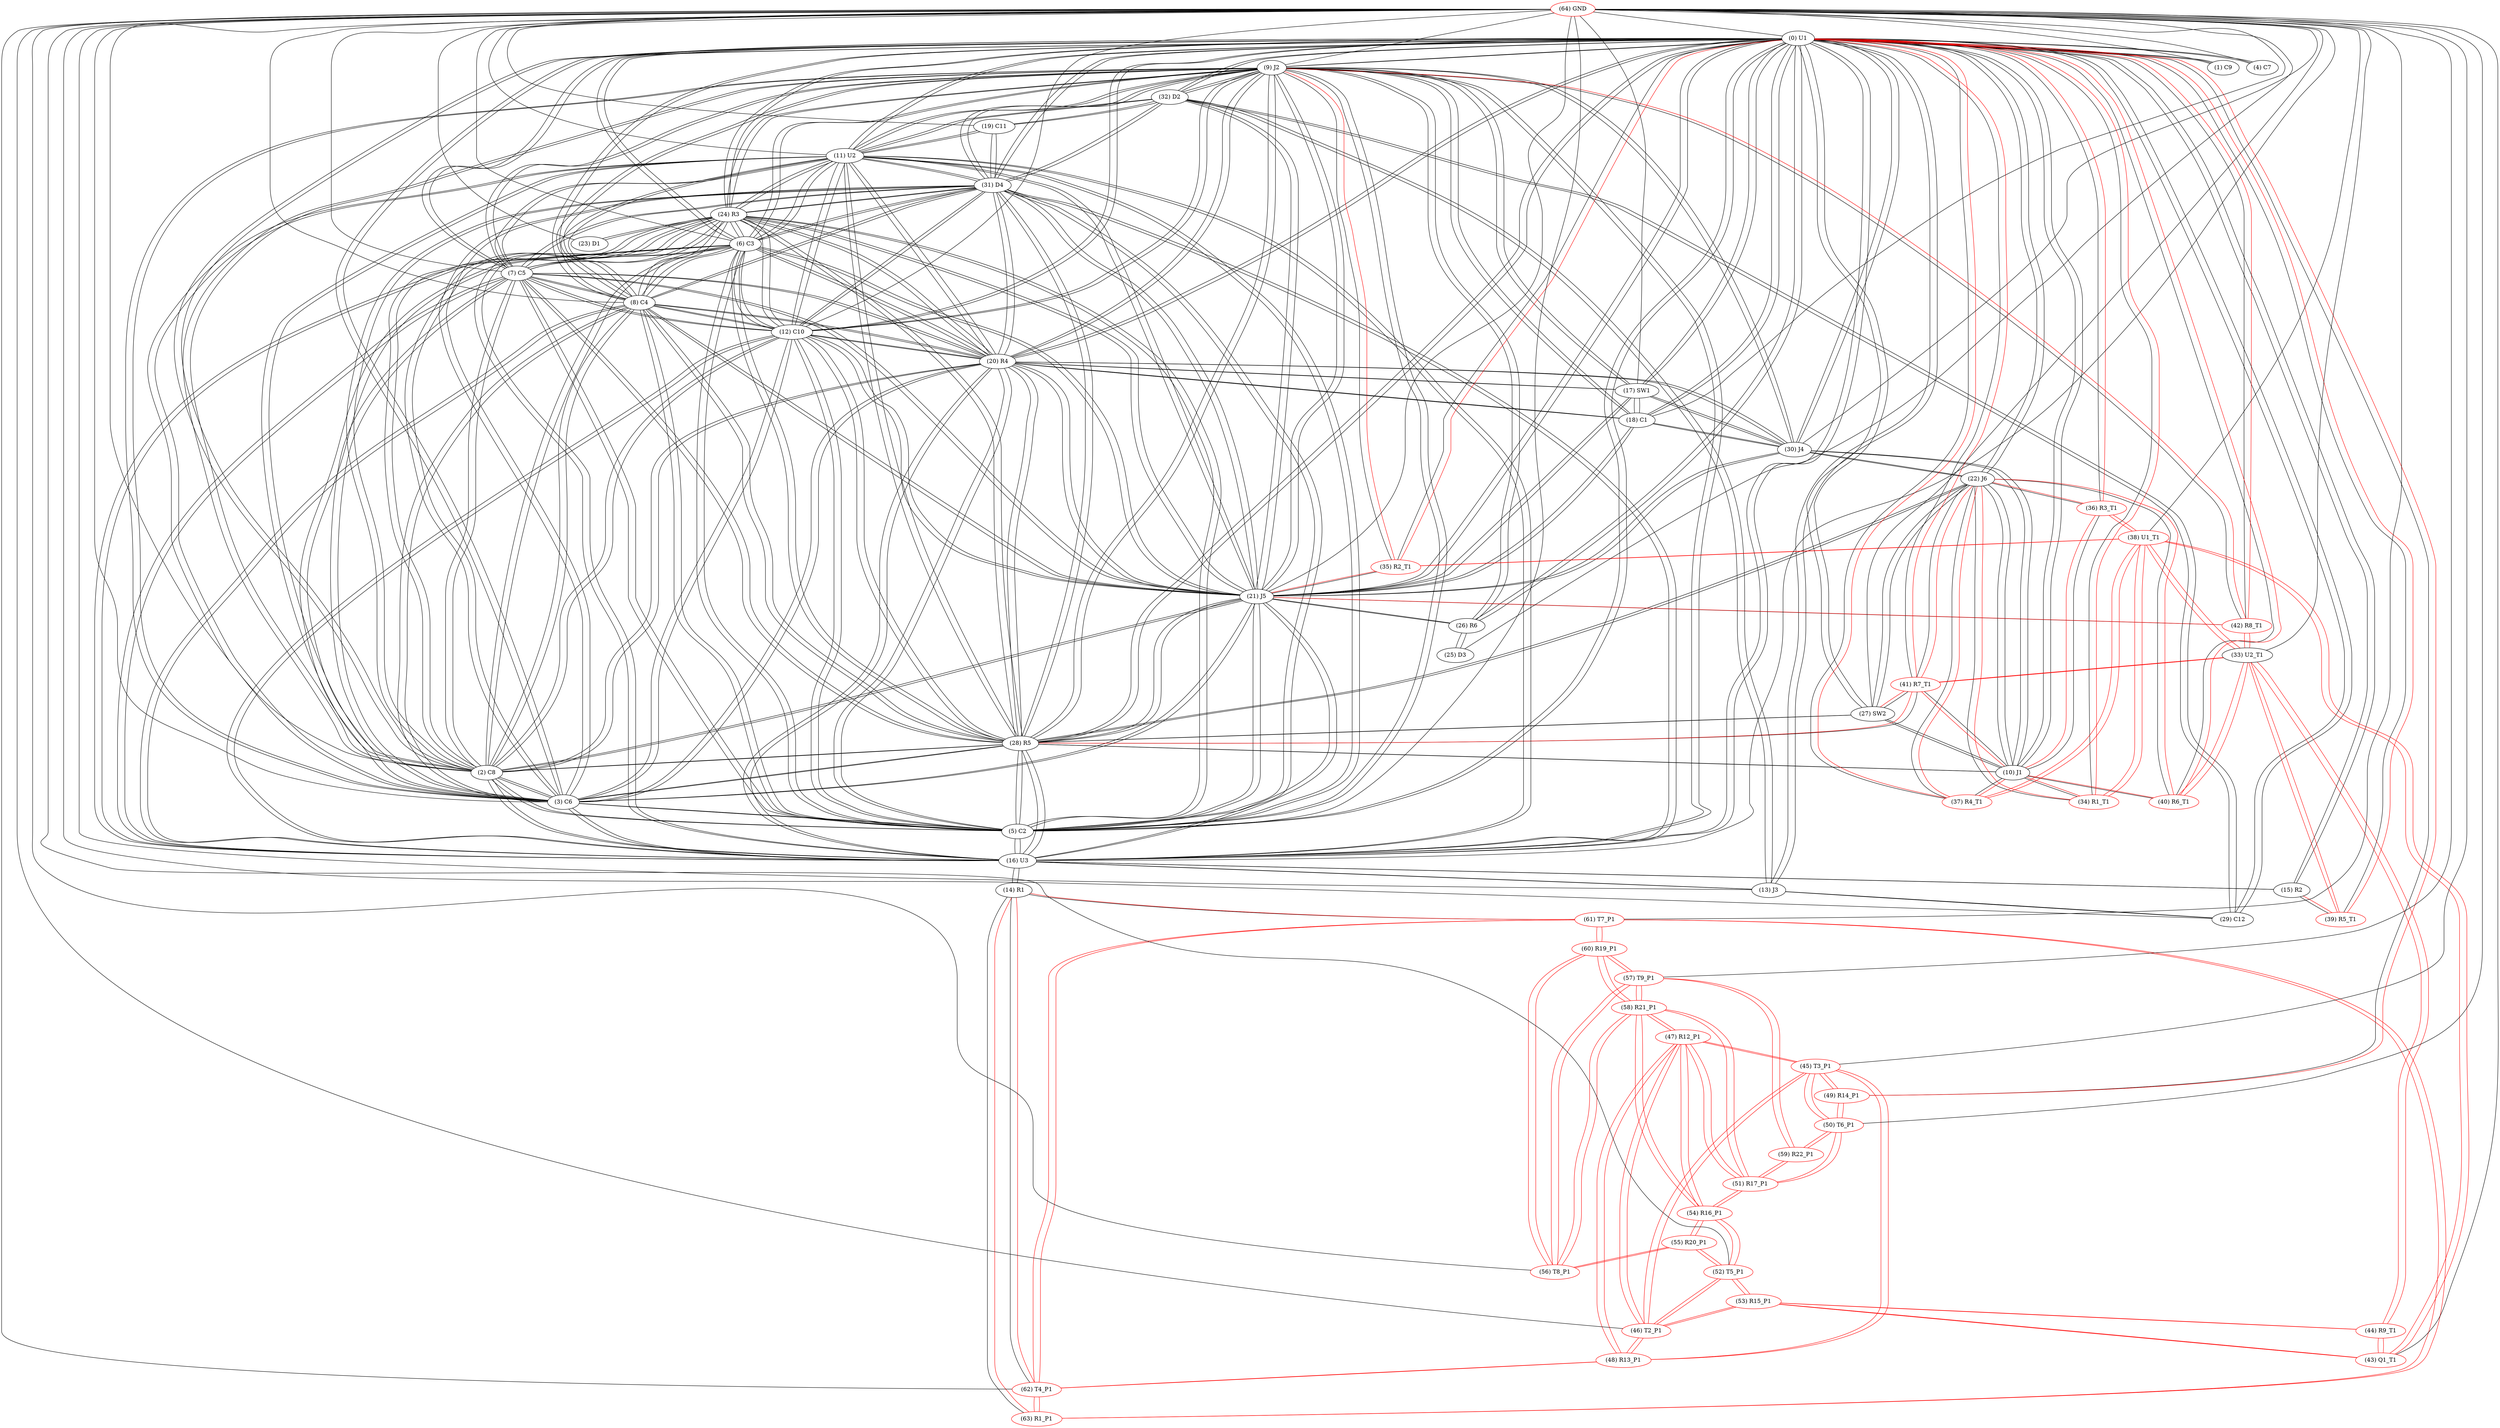 graph {
	0 [label="(0) U1"]
	9 [label="(9) J2"]
	21 [label="(21) J5"]
	26 [label="(26) R6"]
	10 [label="(10) J1"]
	28 [label="(28) R5"]
	22 [label="(22) J6"]
	27 [label="(27) SW2"]
	41 [label="(41) R7_T1"]
	16 [label="(16) U3"]
	5 [label="(5) C2"]
	3 [label="(3) C6"]
	2 [label="(2) C8"]
	20 [label="(20) R4"]
	12 [label="(12) C10"]
	8 [label="(8) C4"]
	11 [label="(11) U2"]
	7 [label="(7) C5"]
	6 [label="(6) C3"]
	24 [label="(24) R3"]
	31 [label="(31) D4"]
	1 [label="(1) C9"]
	35 [label="(35) R2_T1"]
	42 [label="(42) R8_T1"]
	40 [label="(40) R6_T1"]
	37 [label="(37) R4_T1"]
	30 [label="(30) J4"]
	34 [label="(34) R1_T1"]
	4 [label="(4) C7"]
	18 [label="(18) C1"]
	17 [label="(17) SW1"]
	13 [label="(13) J3"]
	32 [label="(32) D2"]
	29 [label="(29) C12"]
	15 [label="(15) R2"]
	39 [label="(39) R5_T1"]
	49 [label="(49) R14_P1"]
	36 [label="(36) R3_T1"]
	1 [label="(1) C9"]
	0 [label="(0) U1"]
	2 [label="(2) C8"]
	9 [label="(9) J2"]
	0 [label="(0) U1"]
	16 [label="(16) U3"]
	5 [label="(5) C2"]
	3 [label="(3) C6"]
	20 [label="(20) R4"]
	12 [label="(12) C10"]
	8 [label="(8) C4"]
	11 [label="(11) U2"]
	7 [label="(7) C5"]
	6 [label="(6) C3"]
	24 [label="(24) R3"]
	31 [label="(31) D4"]
	21 [label="(21) J5"]
	28 [label="(28) R5"]
	3 [label="(3) C6"]
	9 [label="(9) J2"]
	0 [label="(0) U1"]
	16 [label="(16) U3"]
	5 [label="(5) C2"]
	2 [label="(2) C8"]
	20 [label="(20) R4"]
	12 [label="(12) C10"]
	8 [label="(8) C4"]
	11 [label="(11) U2"]
	7 [label="(7) C5"]
	6 [label="(6) C3"]
	24 [label="(24) R3"]
	31 [label="(31) D4"]
	21 [label="(21) J5"]
	28 [label="(28) R5"]
	4 [label="(4) C7"]
	0 [label="(0) U1"]
	5 [label="(5) C2"]
	9 [label="(9) J2"]
	0 [label="(0) U1"]
	16 [label="(16) U3"]
	3 [label="(3) C6"]
	2 [label="(2) C8"]
	20 [label="(20) R4"]
	12 [label="(12) C10"]
	8 [label="(8) C4"]
	11 [label="(11) U2"]
	7 [label="(7) C5"]
	6 [label="(6) C3"]
	24 [label="(24) R3"]
	31 [label="(31) D4"]
	21 [label="(21) J5"]
	28 [label="(28) R5"]
	6 [label="(6) C3"]
	9 [label="(9) J2"]
	0 [label="(0) U1"]
	16 [label="(16) U3"]
	5 [label="(5) C2"]
	3 [label="(3) C6"]
	2 [label="(2) C8"]
	20 [label="(20) R4"]
	12 [label="(12) C10"]
	8 [label="(8) C4"]
	11 [label="(11) U2"]
	7 [label="(7) C5"]
	24 [label="(24) R3"]
	31 [label="(31) D4"]
	21 [label="(21) J5"]
	28 [label="(28) R5"]
	7 [label="(7) C5"]
	9 [label="(9) J2"]
	0 [label="(0) U1"]
	16 [label="(16) U3"]
	5 [label="(5) C2"]
	3 [label="(3) C6"]
	2 [label="(2) C8"]
	20 [label="(20) R4"]
	12 [label="(12) C10"]
	8 [label="(8) C4"]
	11 [label="(11) U2"]
	6 [label="(6) C3"]
	24 [label="(24) R3"]
	31 [label="(31) D4"]
	21 [label="(21) J5"]
	28 [label="(28) R5"]
	8 [label="(8) C4"]
	9 [label="(9) J2"]
	0 [label="(0) U1"]
	16 [label="(16) U3"]
	5 [label="(5) C2"]
	3 [label="(3) C6"]
	2 [label="(2) C8"]
	20 [label="(20) R4"]
	12 [label="(12) C10"]
	11 [label="(11) U2"]
	7 [label="(7) C5"]
	6 [label="(6) C3"]
	24 [label="(24) R3"]
	31 [label="(31) D4"]
	21 [label="(21) J5"]
	28 [label="(28) R5"]
	9 [label="(9) J2"]
	0 [label="(0) U1"]
	21 [label="(21) J5"]
	26 [label="(26) R6"]
	16 [label="(16) U3"]
	5 [label="(5) C2"]
	3 [label="(3) C6"]
	2 [label="(2) C8"]
	20 [label="(20) R4"]
	12 [label="(12) C10"]
	8 [label="(8) C4"]
	11 [label="(11) U2"]
	7 [label="(7) C5"]
	6 [label="(6) C3"]
	24 [label="(24) R3"]
	31 [label="(31) D4"]
	28 [label="(28) R5"]
	32 [label="(32) D2"]
	35 [label="(35) R2_T1"]
	42 [label="(42) R8_T1"]
	18 [label="(18) C1"]
	30 [label="(30) J4"]
	17 [label="(17) SW1"]
	10 [label="(10) J1"]
	28 [label="(28) R5"]
	0 [label="(0) U1"]
	22 [label="(22) J6"]
	27 [label="(27) SW2"]
	41 [label="(41) R7_T1"]
	40 [label="(40) R6_T1"]
	37 [label="(37) R4_T1"]
	30 [label="(30) J4"]
	34 [label="(34) R1_T1"]
	36 [label="(36) R3_T1"]
	11 [label="(11) U2"]
	9 [label="(9) J2"]
	0 [label="(0) U1"]
	16 [label="(16) U3"]
	5 [label="(5) C2"]
	3 [label="(3) C6"]
	2 [label="(2) C8"]
	20 [label="(20) R4"]
	12 [label="(12) C10"]
	8 [label="(8) C4"]
	7 [label="(7) C5"]
	6 [label="(6) C3"]
	24 [label="(24) R3"]
	31 [label="(31) D4"]
	21 [label="(21) J5"]
	28 [label="(28) R5"]
	19 [label="(19) C11"]
	32 [label="(32) D2"]
	12 [label="(12) C10"]
	9 [label="(9) J2"]
	0 [label="(0) U1"]
	16 [label="(16) U3"]
	5 [label="(5) C2"]
	3 [label="(3) C6"]
	2 [label="(2) C8"]
	20 [label="(20) R4"]
	8 [label="(8) C4"]
	11 [label="(11) U2"]
	7 [label="(7) C5"]
	6 [label="(6) C3"]
	24 [label="(24) R3"]
	31 [label="(31) D4"]
	21 [label="(21) J5"]
	28 [label="(28) R5"]
	13 [label="(13) J3"]
	0 [label="(0) U1"]
	32 [label="(32) D2"]
	29 [label="(29) C12"]
	16 [label="(16) U3"]
	14 [label="(14) R1"]
	16 [label="(16) U3"]
	63 [label="(63) R1_P1"]
	62 [label="(62) T4_P1"]
	61 [label="(61) T7_P1"]
	15 [label="(15) R2"]
	16 [label="(16) U3"]
	0 [label="(0) U1"]
	39 [label="(39) R5_T1"]
	16 [label="(16) U3"]
	9 [label="(9) J2"]
	0 [label="(0) U1"]
	5 [label="(5) C2"]
	3 [label="(3) C6"]
	2 [label="(2) C8"]
	20 [label="(20) R4"]
	12 [label="(12) C10"]
	8 [label="(8) C4"]
	11 [label="(11) U2"]
	7 [label="(7) C5"]
	6 [label="(6) C3"]
	24 [label="(24) R3"]
	31 [label="(31) D4"]
	21 [label="(21) J5"]
	28 [label="(28) R5"]
	14 [label="(14) R1"]
	15 [label="(15) R2"]
	13 [label="(13) J3"]
	17 [label="(17) SW1"]
	18 [label="(18) C1"]
	0 [label="(0) U1"]
	30 [label="(30) J4"]
	21 [label="(21) J5"]
	20 [label="(20) R4"]
	9 [label="(9) J2"]
	18 [label="(18) C1"]
	0 [label="(0) U1"]
	30 [label="(30) J4"]
	21 [label="(21) J5"]
	17 [label="(17) SW1"]
	20 [label="(20) R4"]
	9 [label="(9) J2"]
	19 [label="(19) C11"]
	32 [label="(32) D2"]
	31 [label="(31) D4"]
	11 [label="(11) U2"]
	20 [label="(20) R4"]
	9 [label="(9) J2"]
	0 [label="(0) U1"]
	16 [label="(16) U3"]
	5 [label="(5) C2"]
	3 [label="(3) C6"]
	2 [label="(2) C8"]
	12 [label="(12) C10"]
	8 [label="(8) C4"]
	11 [label="(11) U2"]
	7 [label="(7) C5"]
	6 [label="(6) C3"]
	24 [label="(24) R3"]
	31 [label="(31) D4"]
	21 [label="(21) J5"]
	28 [label="(28) R5"]
	18 [label="(18) C1"]
	30 [label="(30) J4"]
	17 [label="(17) SW1"]
	21 [label="(21) J5"]
	9 [label="(9) J2"]
	0 [label="(0) U1"]
	26 [label="(26) R6"]
	16 [label="(16) U3"]
	5 [label="(5) C2"]
	3 [label="(3) C6"]
	2 [label="(2) C8"]
	20 [label="(20) R4"]
	12 [label="(12) C10"]
	8 [label="(8) C4"]
	11 [label="(11) U2"]
	7 [label="(7) C5"]
	6 [label="(6) C3"]
	24 [label="(24) R3"]
	31 [label="(31) D4"]
	28 [label="(28) R5"]
	32 [label="(32) D2"]
	35 [label="(35) R2_T1"]
	42 [label="(42) R8_T1"]
	18 [label="(18) C1"]
	30 [label="(30) J4"]
	17 [label="(17) SW1"]
	22 [label="(22) J6"]
	10 [label="(10) J1"]
	28 [label="(28) R5"]
	0 [label="(0) U1"]
	27 [label="(27) SW2"]
	41 [label="(41) R7_T1"]
	40 [label="(40) R6_T1"]
	37 [label="(37) R4_T1"]
	30 [label="(30) J4"]
	34 [label="(34) R1_T1"]
	36 [label="(36) R3_T1"]
	23 [label="(23) D1"]
	24 [label="(24) R3"]
	24 [label="(24) R3"]
	9 [label="(9) J2"]
	0 [label="(0) U1"]
	16 [label="(16) U3"]
	5 [label="(5) C2"]
	3 [label="(3) C6"]
	2 [label="(2) C8"]
	20 [label="(20) R4"]
	12 [label="(12) C10"]
	8 [label="(8) C4"]
	11 [label="(11) U2"]
	7 [label="(7) C5"]
	6 [label="(6) C3"]
	31 [label="(31) D4"]
	21 [label="(21) J5"]
	28 [label="(28) R5"]
	23 [label="(23) D1"]
	25 [label="(25) D3"]
	26 [label="(26) R6"]
	26 [label="(26) R6"]
	25 [label="(25) D3"]
	9 [label="(9) J2"]
	0 [label="(0) U1"]
	21 [label="(21) J5"]
	27 [label="(27) SW2"]
	10 [label="(10) J1"]
	28 [label="(28) R5"]
	0 [label="(0) U1"]
	22 [label="(22) J6"]
	41 [label="(41) R7_T1"]
	28 [label="(28) R5"]
	10 [label="(10) J1"]
	0 [label="(0) U1"]
	22 [label="(22) J6"]
	27 [label="(27) SW2"]
	41 [label="(41) R7_T1"]
	9 [label="(9) J2"]
	16 [label="(16) U3"]
	5 [label="(5) C2"]
	3 [label="(3) C6"]
	2 [label="(2) C8"]
	20 [label="(20) R4"]
	12 [label="(12) C10"]
	8 [label="(8) C4"]
	11 [label="(11) U2"]
	7 [label="(7) C5"]
	6 [label="(6) C3"]
	24 [label="(24) R3"]
	31 [label="(31) D4"]
	21 [label="(21) J5"]
	29 [label="(29) C12"]
	0 [label="(0) U1"]
	13 [label="(13) J3"]
	32 [label="(32) D2"]
	30 [label="(30) J4"]
	22 [label="(22) J6"]
	10 [label="(10) J1"]
	0 [label="(0) U1"]
	18 [label="(18) C1"]
	21 [label="(21) J5"]
	17 [label="(17) SW1"]
	20 [label="(20) R4"]
	9 [label="(9) J2"]
	31 [label="(31) D4"]
	9 [label="(9) J2"]
	0 [label="(0) U1"]
	16 [label="(16) U3"]
	5 [label="(5) C2"]
	3 [label="(3) C6"]
	2 [label="(2) C8"]
	20 [label="(20) R4"]
	12 [label="(12) C10"]
	8 [label="(8) C4"]
	11 [label="(11) U2"]
	7 [label="(7) C5"]
	6 [label="(6) C3"]
	24 [label="(24) R3"]
	21 [label="(21) J5"]
	28 [label="(28) R5"]
	19 [label="(19) C11"]
	32 [label="(32) D2"]
	32 [label="(32) D2"]
	9 [label="(9) J2"]
	21 [label="(21) J5"]
	0 [label="(0) U1"]
	13 [label="(13) J3"]
	29 [label="(29) C12"]
	19 [label="(19) C11"]
	31 [label="(31) D4"]
	11 [label="(11) U2"]
	33 [label="(33) U2_T1"]
	42 [label="(42) R8_T1"]
	41 [label="(41) R7_T1"]
	40 [label="(40) R6_T1"]
	39 [label="(39) R5_T1"]
	38 [label="(38) U1_T1"]
	44 [label="(44) R9_T1"]
	34 [label="(34) R1_T1" color=red]
	0 [label="(0) U1"]
	22 [label="(22) J6"]
	10 [label="(10) J1"]
	38 [label="(38) U1_T1"]
	35 [label="(35) R2_T1" color=red]
	21 [label="(21) J5"]
	0 [label="(0) U1"]
	9 [label="(9) J2"]
	38 [label="(38) U1_T1"]
	36 [label="(36) R3_T1" color=red]
	0 [label="(0) U1"]
	22 [label="(22) J6"]
	10 [label="(10) J1"]
	38 [label="(38) U1_T1"]
	37 [label="(37) R4_T1" color=red]
	22 [label="(22) J6"]
	10 [label="(10) J1"]
	0 [label="(0) U1"]
	38 [label="(38) U1_T1"]
	38 [label="(38) U1_T1" color=red]
	33 [label="(33) U2_T1"]
	36 [label="(36) R3_T1"]
	35 [label="(35) R2_T1"]
	34 [label="(34) R1_T1"]
	43 [label="(43) Q1_T1"]
	37 [label="(37) R4_T1"]
	39 [label="(39) R5_T1" color=red]
	0 [label="(0) U1"]
	15 [label="(15) R2"]
	33 [label="(33) U2_T1"]
	40 [label="(40) R6_T1" color=red]
	0 [label="(0) U1"]
	22 [label="(22) J6"]
	10 [label="(10) J1"]
	33 [label="(33) U2_T1"]
	41 [label="(41) R7_T1" color=red]
	10 [label="(10) J1"]
	28 [label="(28) R5"]
	0 [label="(0) U1"]
	22 [label="(22) J6"]
	27 [label="(27) SW2"]
	33 [label="(33) U2_T1"]
	42 [label="(42) R8_T1" color=red]
	21 [label="(21) J5"]
	0 [label="(0) U1"]
	9 [label="(9) J2"]
	33 [label="(33) U2_T1"]
	43 [label="(43) Q1_T1" color=red]
	38 [label="(38) U1_T1"]
	53 [label="(53) R15_P1"]
	44 [label="(44) R9_T1"]
	44 [label="(44) R9_T1" color=red]
	33 [label="(33) U2_T1"]
	53 [label="(53) R15_P1"]
	43 [label="(43) Q1_T1"]
	45 [label="(45) T3_P1" color=red]
	49 [label="(49) R14_P1"]
	50 [label="(50) T6_P1"]
	48 [label="(48) R13_P1"]
	47 [label="(47) R12_P1"]
	46 [label="(46) T2_P1"]
	46 [label="(46) T2_P1" color=red]
	48 [label="(48) R13_P1"]
	45 [label="(45) T3_P1"]
	47 [label="(47) R12_P1"]
	52 [label="(52) T5_P1"]
	53 [label="(53) R15_P1"]
	47 [label="(47) R12_P1" color=red]
	58 [label="(58) R21_P1"]
	54 [label="(54) R16_P1"]
	51 [label="(51) R17_P1"]
	48 [label="(48) R13_P1"]
	45 [label="(45) T3_P1"]
	46 [label="(46) T2_P1"]
	48 [label="(48) R13_P1" color=red]
	62 [label="(62) T4_P1"]
	45 [label="(45) T3_P1"]
	47 [label="(47) R12_P1"]
	46 [label="(46) T2_P1"]
	49 [label="(49) R14_P1" color=red]
	0 [label="(0) U1"]
	45 [label="(45) T3_P1"]
	50 [label="(50) T6_P1"]
	50 [label="(50) T6_P1" color=red]
	49 [label="(49) R14_P1"]
	45 [label="(45) T3_P1"]
	59 [label="(59) R22_P1"]
	51 [label="(51) R17_P1"]
	51 [label="(51) R17_P1" color=red]
	58 [label="(58) R21_P1"]
	54 [label="(54) R16_P1"]
	47 [label="(47) R12_P1"]
	59 [label="(59) R22_P1"]
	50 [label="(50) T6_P1"]
	52 [label="(52) T5_P1" color=red]
	46 [label="(46) T2_P1"]
	53 [label="(53) R15_P1"]
	54 [label="(54) R16_P1"]
	55 [label="(55) R20_P1"]
	53 [label="(53) R15_P1" color=red]
	44 [label="(44) R9_T1"]
	43 [label="(43) Q1_T1"]
	46 [label="(46) T2_P1"]
	52 [label="(52) T5_P1"]
	54 [label="(54) R16_P1" color=red]
	58 [label="(58) R21_P1"]
	47 [label="(47) R12_P1"]
	51 [label="(51) R17_P1"]
	52 [label="(52) T5_P1"]
	55 [label="(55) R20_P1"]
	55 [label="(55) R20_P1" color=red]
	56 [label="(56) T8_P1"]
	54 [label="(54) R16_P1"]
	52 [label="(52) T5_P1"]
	56 [label="(56) T8_P1" color=red]
	57 [label="(57) T9_P1"]
	58 [label="(58) R21_P1"]
	60 [label="(60) R19_P1"]
	55 [label="(55) R20_P1"]
	57 [label="(57) T9_P1" color=red]
	59 [label="(59) R22_P1"]
	58 [label="(58) R21_P1"]
	56 [label="(56) T8_P1"]
	60 [label="(60) R19_P1"]
	58 [label="(58) R21_P1" color=red]
	54 [label="(54) R16_P1"]
	47 [label="(47) R12_P1"]
	51 [label="(51) R17_P1"]
	57 [label="(57) T9_P1"]
	56 [label="(56) T8_P1"]
	60 [label="(60) R19_P1"]
	59 [label="(59) R22_P1" color=red]
	57 [label="(57) T9_P1"]
	50 [label="(50) T6_P1"]
	51 [label="(51) R17_P1"]
	60 [label="(60) R19_P1" color=red]
	57 [label="(57) T9_P1"]
	58 [label="(58) R21_P1"]
	56 [label="(56) T8_P1"]
	61 [label="(61) T7_P1"]
	61 [label="(61) T7_P1" color=red]
	63 [label="(63) R1_P1"]
	62 [label="(62) T4_P1"]
	14 [label="(14) R1"]
	60 [label="(60) R19_P1"]
	62 [label="(62) T4_P1" color=red]
	48 [label="(48) R13_P1"]
	63 [label="(63) R1_P1"]
	61 [label="(61) T7_P1"]
	14 [label="(14) R1"]
	63 [label="(63) R1_P1" color=red]
	62 [label="(62) T4_P1"]
	61 [label="(61) T7_P1"]
	14 [label="(14) R1"]
	64 [label="(64) GND" color=red]
	3 [label="(3) C6"]
	2 [label="(2) C8"]
	1 [label="(1) C9"]
	21 [label="(21) J5"]
	7 [label="(7) C5"]
	0 [label="(0) U1"]
	4 [label="(4) C7"]
	5 [label="(5) C2"]
	6 [label="(6) C3"]
	8 [label="(8) C4"]
	25 [label="(25) D3"]
	29 [label="(29) C12"]
	30 [label="(30) J4"]
	17 [label="(17) SW1"]
	18 [label="(18) C1"]
	19 [label="(19) C11"]
	9 [label="(9) J2"]
	27 [label="(27) SW2"]
	23 [label="(23) D1"]
	13 [label="(13) J3"]
	11 [label="(11) U2"]
	16 [label="(16) U3"]
	12 [label="(12) C10"]
	38 [label="(38) U1_T1"]
	33 [label="(33) U2_T1"]
	43 [label="(43) Q1_T1"]
	45 [label="(45) T3_P1"]
	62 [label="(62) T4_P1"]
	61 [label="(61) T7_P1"]
	52 [label="(52) T5_P1"]
	57 [label="(57) T9_P1"]
	56 [label="(56) T8_P1"]
	50 [label="(50) T6_P1"]
	46 [label="(46) T2_P1"]
	0 -- 9
	0 -- 21
	0 -- 26
	0 -- 10
	0 -- 28
	0 -- 22
	0 -- 27
	0 -- 41
	0 -- 16
	0 -- 5
	0 -- 3
	0 -- 2
	0 -- 20
	0 -- 12
	0 -- 8
	0 -- 11
	0 -- 7
	0 -- 6
	0 -- 24
	0 -- 31
	0 -- 1
	0 -- 35
	0 -- 42
	0 -- 40
	0 -- 37
	0 -- 30
	0 -- 34
	0 -- 4
	0 -- 18
	0 -- 17
	0 -- 13
	0 -- 32
	0 -- 29
	0 -- 15
	0 -- 39
	0 -- 49
	0 -- 36
	1 -- 0
	2 -- 9
	2 -- 0
	2 -- 16
	2 -- 5
	2 -- 3
	2 -- 20
	2 -- 12
	2 -- 8
	2 -- 11
	2 -- 7
	2 -- 6
	2 -- 24
	2 -- 31
	2 -- 21
	2 -- 28
	3 -- 9
	3 -- 0
	3 -- 16
	3 -- 5
	3 -- 2
	3 -- 20
	3 -- 12
	3 -- 8
	3 -- 11
	3 -- 7
	3 -- 6
	3 -- 24
	3 -- 31
	3 -- 21
	3 -- 28
	4 -- 0
	5 -- 9
	5 -- 0
	5 -- 16
	5 -- 3
	5 -- 2
	5 -- 20
	5 -- 12
	5 -- 8
	5 -- 11
	5 -- 7
	5 -- 6
	5 -- 24
	5 -- 31
	5 -- 21
	5 -- 28
	6 -- 9
	6 -- 0
	6 -- 16
	6 -- 5
	6 -- 3
	6 -- 2
	6 -- 20
	6 -- 12
	6 -- 8
	6 -- 11
	6 -- 7
	6 -- 24
	6 -- 31
	6 -- 21
	6 -- 28
	7 -- 9
	7 -- 0
	7 -- 16
	7 -- 5
	7 -- 3
	7 -- 2
	7 -- 20
	7 -- 12
	7 -- 8
	7 -- 11
	7 -- 6
	7 -- 24
	7 -- 31
	7 -- 21
	7 -- 28
	8 -- 9
	8 -- 0
	8 -- 16
	8 -- 5
	8 -- 3
	8 -- 2
	8 -- 20
	8 -- 12
	8 -- 11
	8 -- 7
	8 -- 6
	8 -- 24
	8 -- 31
	8 -- 21
	8 -- 28
	9 -- 0
	9 -- 21
	9 -- 26
	9 -- 16
	9 -- 5
	9 -- 3
	9 -- 2
	9 -- 20
	9 -- 12
	9 -- 8
	9 -- 11
	9 -- 7
	9 -- 6
	9 -- 24
	9 -- 31
	9 -- 28
	9 -- 32
	9 -- 35
	9 -- 42
	9 -- 18
	9 -- 30
	9 -- 17
	10 -- 28
	10 -- 0
	10 -- 22
	10 -- 27
	10 -- 41
	10 -- 40
	10 -- 37
	10 -- 30
	10 -- 34
	10 -- 36
	11 -- 9
	11 -- 0
	11 -- 16
	11 -- 5
	11 -- 3
	11 -- 2
	11 -- 20
	11 -- 12
	11 -- 8
	11 -- 7
	11 -- 6
	11 -- 24
	11 -- 31
	11 -- 21
	11 -- 28
	11 -- 19
	11 -- 32
	12 -- 9
	12 -- 0
	12 -- 16
	12 -- 5
	12 -- 3
	12 -- 2
	12 -- 20
	12 -- 8
	12 -- 11
	12 -- 7
	12 -- 6
	12 -- 24
	12 -- 31
	12 -- 21
	12 -- 28
	13 -- 0
	13 -- 32
	13 -- 29
	13 -- 16
	14 -- 16
	14 -- 63
	14 -- 62
	14 -- 61
	15 -- 16
	15 -- 0
	15 -- 39
	16 -- 9
	16 -- 0
	16 -- 5
	16 -- 3
	16 -- 2
	16 -- 20
	16 -- 12
	16 -- 8
	16 -- 11
	16 -- 7
	16 -- 6
	16 -- 24
	16 -- 31
	16 -- 21
	16 -- 28
	16 -- 14
	16 -- 15
	16 -- 13
	17 -- 18
	17 -- 0
	17 -- 30
	17 -- 21
	17 -- 20
	17 -- 9
	18 -- 0
	18 -- 30
	18 -- 21
	18 -- 17
	18 -- 20
	18 -- 9
	19 -- 32
	19 -- 31
	19 -- 11
	20 -- 9
	20 -- 0
	20 -- 16
	20 -- 5
	20 -- 3
	20 -- 2
	20 -- 12
	20 -- 8
	20 -- 11
	20 -- 7
	20 -- 6
	20 -- 24
	20 -- 31
	20 -- 21
	20 -- 28
	20 -- 18
	20 -- 30
	20 -- 17
	21 -- 9
	21 -- 0
	21 -- 26
	21 -- 16
	21 -- 5
	21 -- 3
	21 -- 2
	21 -- 20
	21 -- 12
	21 -- 8
	21 -- 11
	21 -- 7
	21 -- 6
	21 -- 24
	21 -- 31
	21 -- 28
	21 -- 32
	21 -- 35
	21 -- 42
	21 -- 18
	21 -- 30
	21 -- 17
	22 -- 10
	22 -- 28
	22 -- 0
	22 -- 27
	22 -- 41
	22 -- 40
	22 -- 37
	22 -- 30
	22 -- 34
	22 -- 36
	23 -- 24
	24 -- 9
	24 -- 0
	24 -- 16
	24 -- 5
	24 -- 3
	24 -- 2
	24 -- 20
	24 -- 12
	24 -- 8
	24 -- 11
	24 -- 7
	24 -- 6
	24 -- 31
	24 -- 21
	24 -- 28
	24 -- 23
	25 -- 26
	26 -- 25
	26 -- 9
	26 -- 0
	26 -- 21
	27 -- 10
	27 -- 28
	27 -- 0
	27 -- 22
	27 -- 41
	28 -- 10
	28 -- 0
	28 -- 22
	28 -- 27
	28 -- 41
	28 -- 9
	28 -- 16
	28 -- 5
	28 -- 3
	28 -- 2
	28 -- 20
	28 -- 12
	28 -- 8
	28 -- 11
	28 -- 7
	28 -- 6
	28 -- 24
	28 -- 31
	28 -- 21
	29 -- 0
	29 -- 13
	29 -- 32
	30 -- 22
	30 -- 10
	30 -- 0
	30 -- 18
	30 -- 21
	30 -- 17
	30 -- 20
	30 -- 9
	31 -- 9
	31 -- 0
	31 -- 16
	31 -- 5
	31 -- 3
	31 -- 2
	31 -- 20
	31 -- 12
	31 -- 8
	31 -- 11
	31 -- 7
	31 -- 6
	31 -- 24
	31 -- 21
	31 -- 28
	31 -- 19
	31 -- 32
	32 -- 9
	32 -- 21
	32 -- 0
	32 -- 13
	32 -- 29
	32 -- 19
	32 -- 31
	32 -- 11
	33 -- 42 [color=red]
	33 -- 41 [color=red]
	33 -- 40 [color=red]
	33 -- 39 [color=red]
	33 -- 38 [color=red]
	33 -- 44 [color=red]
	34 -- 0 [color=red]
	34 -- 22 [color=red]
	34 -- 10 [color=red]
	34 -- 38 [color=red]
	35 -- 21 [color=red]
	35 -- 0 [color=red]
	35 -- 9 [color=red]
	35 -- 38 [color=red]
	36 -- 0 [color=red]
	36 -- 22 [color=red]
	36 -- 10 [color=red]
	36 -- 38 [color=red]
	37 -- 22 [color=red]
	37 -- 10 [color=red]
	37 -- 0 [color=red]
	37 -- 38 [color=red]
	38 -- 33 [color=red]
	38 -- 36 [color=red]
	38 -- 35 [color=red]
	38 -- 34 [color=red]
	38 -- 43 [color=red]
	38 -- 37 [color=red]
	39 -- 0 [color=red]
	39 -- 15 [color=red]
	39 -- 33 [color=red]
	40 -- 0 [color=red]
	40 -- 22 [color=red]
	40 -- 10 [color=red]
	40 -- 33 [color=red]
	41 -- 10 [color=red]
	41 -- 28 [color=red]
	41 -- 0 [color=red]
	41 -- 22 [color=red]
	41 -- 27 [color=red]
	41 -- 33 [color=red]
	42 -- 21 [color=red]
	42 -- 0 [color=red]
	42 -- 9 [color=red]
	42 -- 33 [color=red]
	43 -- 38 [color=red]
	43 -- 53 [color=red]
	43 -- 44 [color=red]
	44 -- 33 [color=red]
	44 -- 53 [color=red]
	44 -- 43 [color=red]
	45 -- 49 [color=red]
	45 -- 50 [color=red]
	45 -- 48 [color=red]
	45 -- 47 [color=red]
	45 -- 46 [color=red]
	46 -- 48 [color=red]
	46 -- 45 [color=red]
	46 -- 47 [color=red]
	46 -- 52 [color=red]
	46 -- 53 [color=red]
	47 -- 58 [color=red]
	47 -- 54 [color=red]
	47 -- 51 [color=red]
	47 -- 48 [color=red]
	47 -- 45 [color=red]
	47 -- 46 [color=red]
	48 -- 62 [color=red]
	48 -- 45 [color=red]
	48 -- 47 [color=red]
	48 -- 46 [color=red]
	49 -- 0 [color=red]
	49 -- 45 [color=red]
	49 -- 50 [color=red]
	50 -- 49 [color=red]
	50 -- 45 [color=red]
	50 -- 59 [color=red]
	50 -- 51 [color=red]
	51 -- 58 [color=red]
	51 -- 54 [color=red]
	51 -- 47 [color=red]
	51 -- 59 [color=red]
	51 -- 50 [color=red]
	52 -- 46 [color=red]
	52 -- 53 [color=red]
	52 -- 54 [color=red]
	52 -- 55 [color=red]
	53 -- 44 [color=red]
	53 -- 43 [color=red]
	53 -- 46 [color=red]
	53 -- 52 [color=red]
	54 -- 58 [color=red]
	54 -- 47 [color=red]
	54 -- 51 [color=red]
	54 -- 52 [color=red]
	54 -- 55 [color=red]
	55 -- 56 [color=red]
	55 -- 54 [color=red]
	55 -- 52 [color=red]
	56 -- 57 [color=red]
	56 -- 58 [color=red]
	56 -- 60 [color=red]
	56 -- 55 [color=red]
	57 -- 59 [color=red]
	57 -- 58 [color=red]
	57 -- 56 [color=red]
	57 -- 60 [color=red]
	58 -- 54 [color=red]
	58 -- 47 [color=red]
	58 -- 51 [color=red]
	58 -- 57 [color=red]
	58 -- 56 [color=red]
	58 -- 60 [color=red]
	59 -- 57 [color=red]
	59 -- 50 [color=red]
	59 -- 51 [color=red]
	60 -- 57 [color=red]
	60 -- 58 [color=red]
	60 -- 56 [color=red]
	60 -- 61 [color=red]
	61 -- 63 [color=red]
	61 -- 62 [color=red]
	61 -- 14 [color=red]
	61 -- 60 [color=red]
	62 -- 48 [color=red]
	62 -- 63 [color=red]
	62 -- 61 [color=red]
	62 -- 14 [color=red]
	63 -- 62 [color=red]
	63 -- 61 [color=red]
	63 -- 14 [color=red]
	64 -- 3
	64 -- 2
	64 -- 1
	64 -- 21
	64 -- 7
	64 -- 0
	64 -- 4
	64 -- 5
	64 -- 6
	64 -- 8
	64 -- 25
	64 -- 29
	64 -- 30
	64 -- 17
	64 -- 18
	64 -- 19
	64 -- 9
	64 -- 27
	64 -- 23
	64 -- 13
	64 -- 11
	64 -- 16
	64 -- 12
	64 -- 38
	64 -- 33
	64 -- 43
	64 -- 45
	64 -- 62
	64 -- 61
	64 -- 52
	64 -- 57
	64 -- 56
	64 -- 50
	64 -- 46
}
